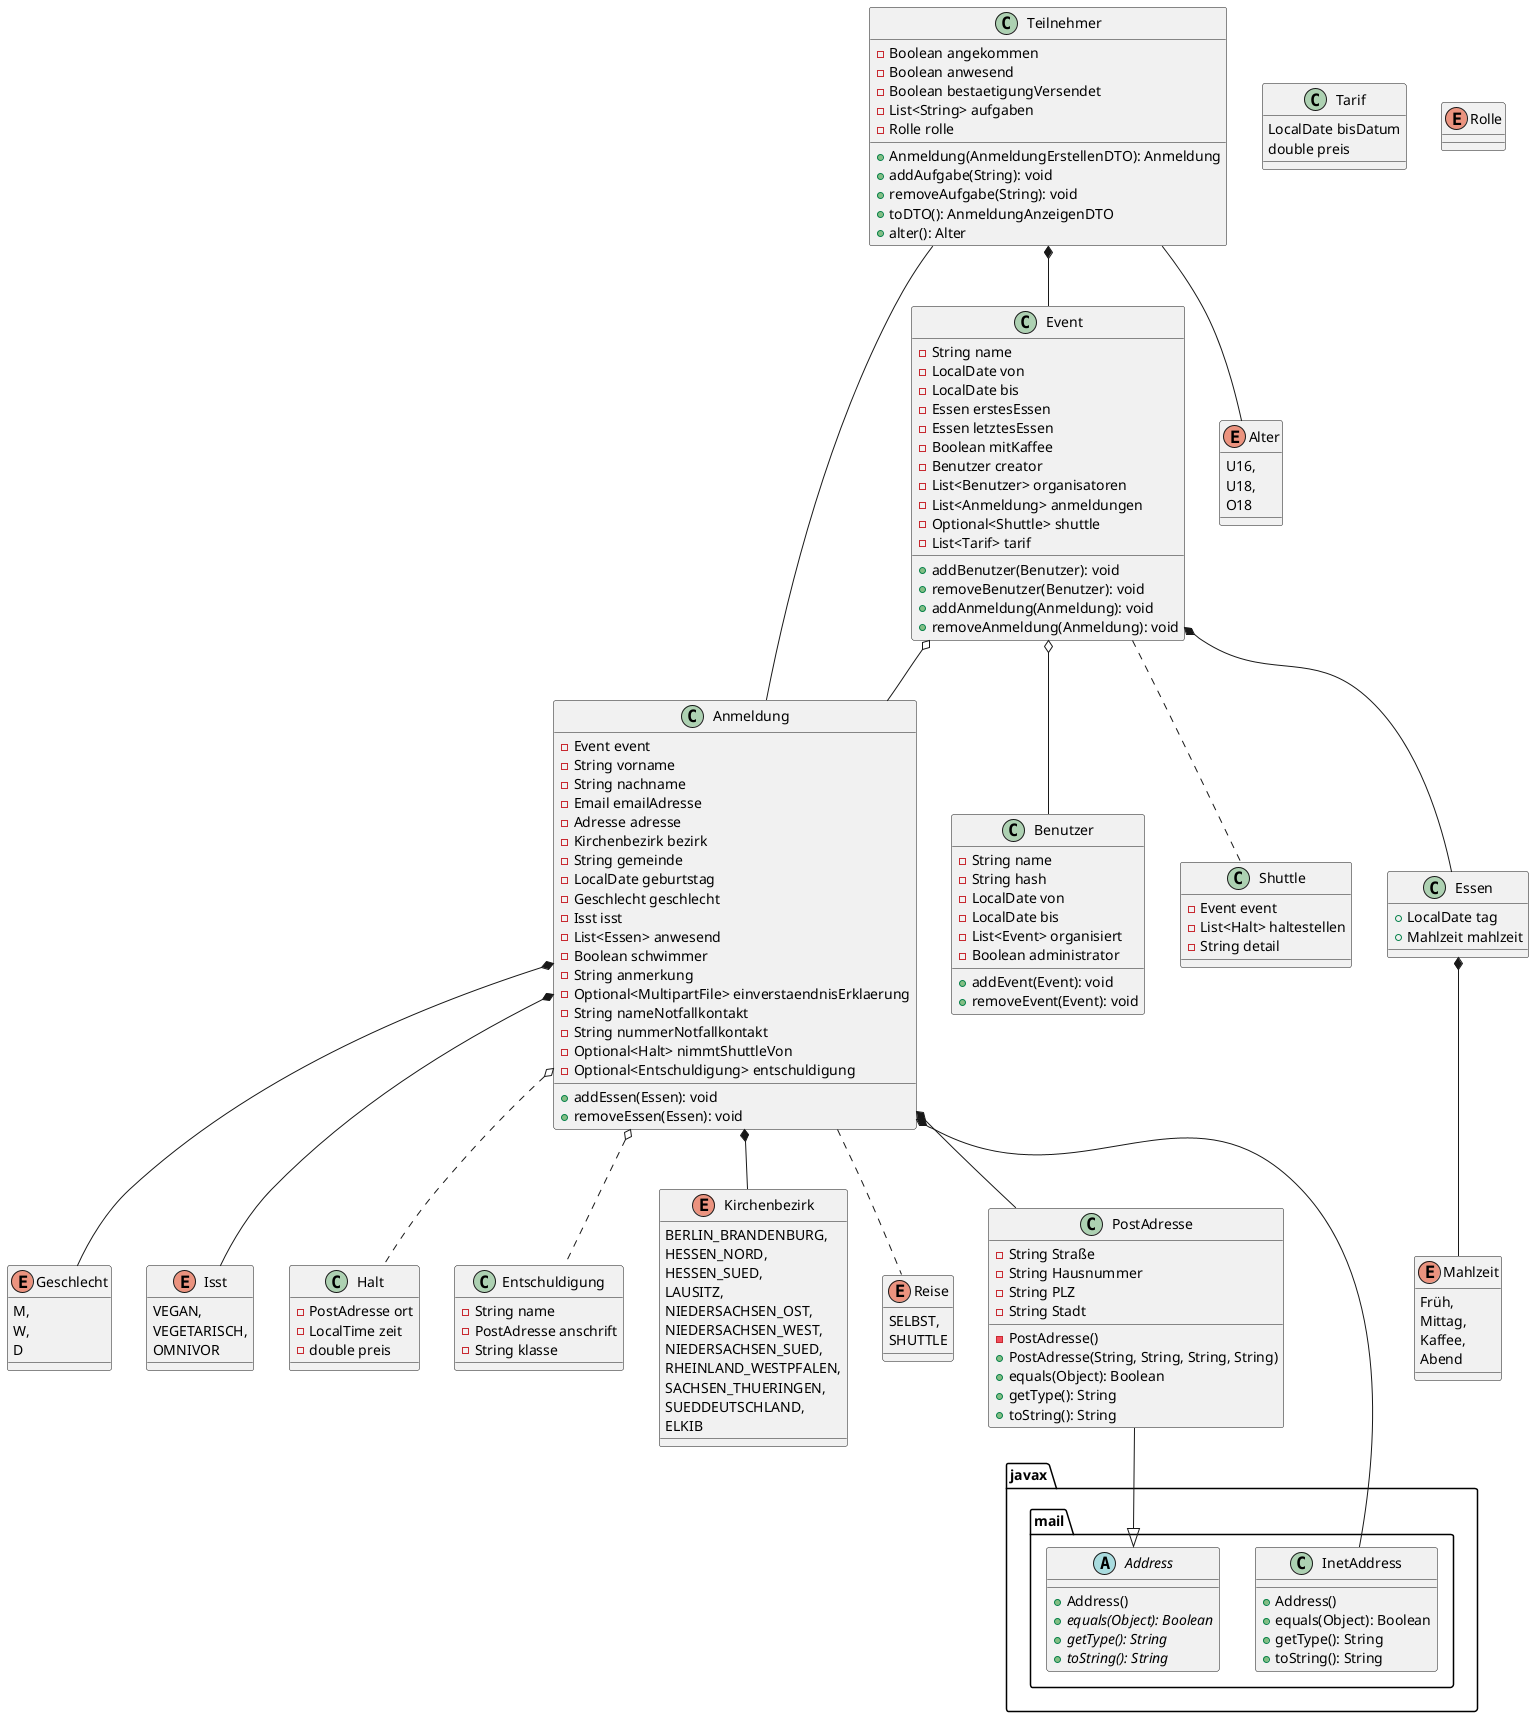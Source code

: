 @startuml
Teilnehmer *-- Event
Teilnehmer -- Anmeldung
Teilnehmer -- Alter
Event o-- Benutzer
Event o-- Anmeldung
Event .. Shuttle
Event *-- Essen
Anmeldung *-- Geschlecht
Anmeldung *-- Isst
Anmeldung o.. Halt
Anmeldung o.. Entschuldigung
Anmeldung *-- Kirchenbezirk
Anmeldung .. Reise
Anmeldung *-- PostAdresse
Anmeldung *-- javax.mail.InetAddress
Essen *-- Mahlzeit
PostAdresse --|> javax.mail.Address

abstract class javax.mail.Address {
    +Address()
    +{abstract} equals(Object): Boolean
    +{abstract} getType(): String
    +{abstract} toString(): String
}

class javax.mail.InetAddress {
    +Address()
    +equals(Object): Boolean
    +getType(): String
    +toString(): String
}

class Event {
    -String name
    -LocalDate von
    -LocalDate bis
    -Essen erstesEssen
    -Essen letztesEssen
    -Boolean mitKaffee
    -Benutzer creator
    -List<Benutzer> organisatoren
    -List<Anmeldung> anmeldungen
    -Optional<Shuttle> shuttle
    -List<Tarif> tarif
    +addBenutzer(Benutzer): void
    +removeBenutzer(Benutzer): void
    +addAnmeldung(Anmeldung): void
    +removeAnmeldung(Anmeldung): void
}

class Tarif {
    LocalDate bisDatum
    double preis
}

class Benutzer {
    -String name
    -String hash
    -LocalDate von
    -LocalDate bis
    -List<Event> organisiert
    -Boolean administrator
    +addEvent(Event): void
    +removeEvent(Event): void
}

class Teilnehmer {
    -Boolean angekommen
    -Boolean anwesend
    -Boolean bestaetigungVersendet
    -List<String> aufgaben
    -Rolle rolle
    +Anmeldung(AnmeldungErstellenDTO): Anmeldung
    +addAufgabe(String): void
    +removeAufgabe(String): void
    +toDTO(): AnmeldungAnzeigenDTO
    +alter(): Alter
}

class Anmeldung {
    -Event event
    -String vorname
    -String nachname
    -Email emailAdresse
    -Adresse adresse
    -Kirchenbezirk bezirk
    -String gemeinde
    -LocalDate geburtstag
    -Geschlecht geschlecht
    -Isst isst
    -List<Essen> anwesend
    -Boolean schwimmer
    -String anmerkung
    -Optional<MultipartFile> einverstaendnisErklaerung
    -String nameNotfallkontakt
    -String nummerNotfallkontakt
    -Optional<Halt> nimmtShuttleVon
    -Optional<Entschuldigung> entschuldigung
    +addEssen(Essen): void
    +removeEssen(Essen): void
}

class Entschuldigung {
    -String name
    -PostAdresse anschrift
    -String klasse
}

class Shuttle {
    -Event event
    -List<Halt> haltestellen
    -String detail
}

class Halt {
    -PostAdresse ort
    -LocalTime zeit
    -double preis
}

class PostAdresse {
    -String Straße
    -String Hausnummer
    -String PLZ
    -String Stadt
    -PostAdresse()
    +PostAdresse(String, String, String, String)
    +equals(Object): Boolean
    +getType(): String
    +toString(): String
}

enum Mahlzeit {
    Früh,
    Mittag,
    Kaffee,
    Abend
}

class Essen {
    +LocalDate tag
    +Mahlzeit mahlzeit
}

enum Geschlecht {
    M,
    W,
    D
}

enum Isst {
    VEGAN,
    VEGETARISCH,
    OMNIVOR
}

enum Reise {
    SELBST,
    SHUTTLE
}

enum Kirchenbezirk {
    BERLIN_BRANDENBURG,
    HESSEN_NORD,
    HESSEN_SUED,
    LAUSITZ,
    NIEDERSACHSEN_OST,
    NIEDERSACHSEN_WEST,
    NIEDERSACHSEN_SUED,
    RHEINLAND_WESTPFALEN,
    SACHSEN_THUERINGEN,
    SUEDDEUTSCHLAND,
    ELKIB
}
enum Alter {
    U16,
    U18,
    O18
}

enum Rolle {

}
@enduml